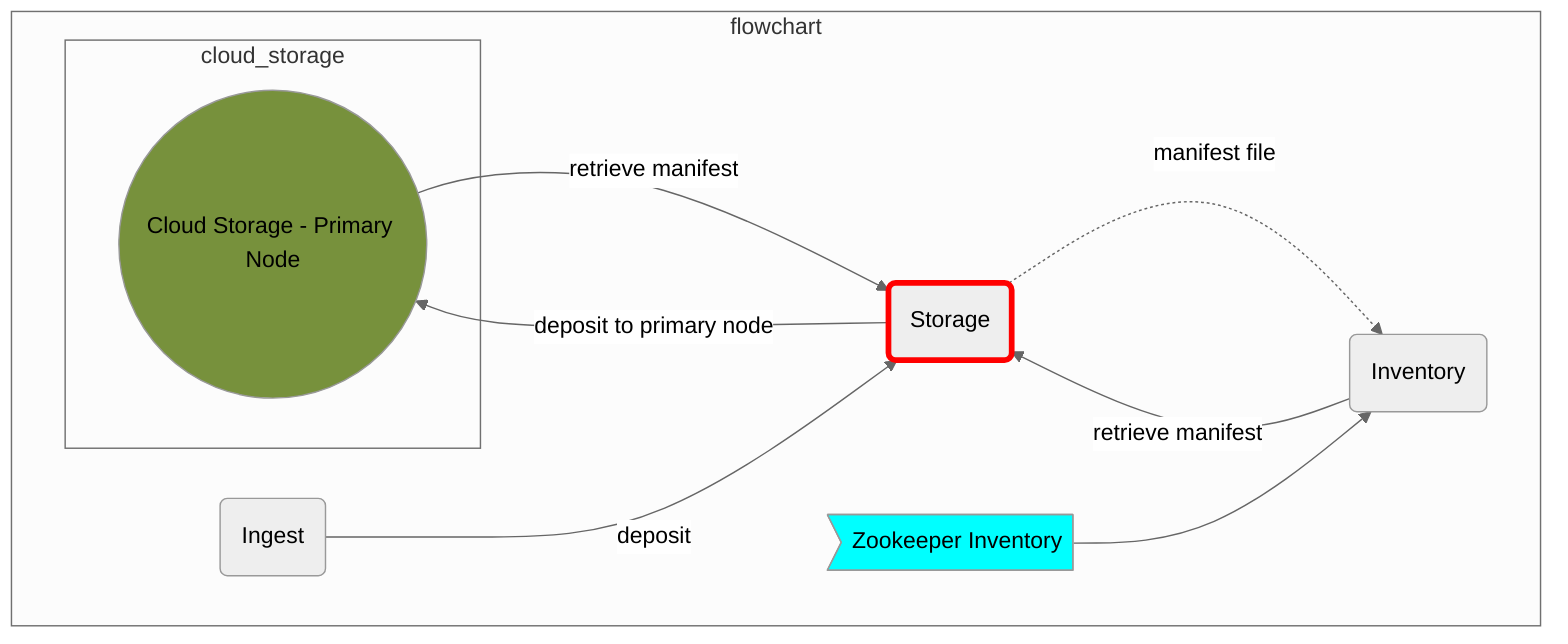 %%{init: {'theme': 'neutral'}}%%
graph TD
  ING(Ingest)
  ST(Storage)
  INV(Inventory)
  ZOOINV>Zookeeper Inventory]

  subgraph flowchart

    subgraph cloud_storage
      CLOUD(("Cloud Storage - Primary Node"))
    end

    ING --> |deposit| ST
    INV --> |retrieve manifest| ST
    ST -.-> |manifest file| INV
    ST --> |deposit to primary node| CLOUD
    CLOUD --> |retrieve manifest| ST
    ZOOINV --> INV 
  end
  style CLOUD fill:#77913C
  style ST stroke:red,stroke-width:4px
  style ZOOINV fill:cyan